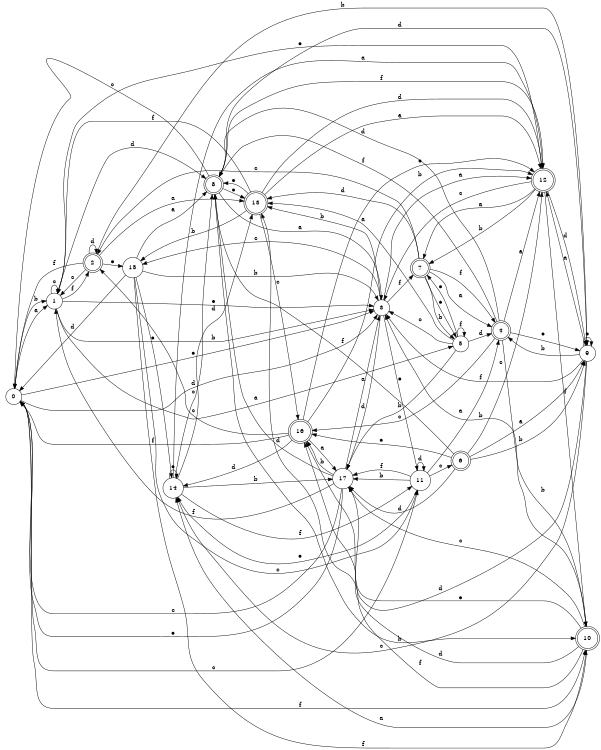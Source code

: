 digraph n15_10 {
__start0 [label="" shape="none"];

rankdir=LR;
size="8,5";

s0 [style="filled", color="black", fillcolor="white" shape="circle", label="0"];
s1 [style="filled", color="black", fillcolor="white" shape="circle", label="1"];
s2 [style="rounded,filled", color="black", fillcolor="white" shape="doublecircle", label="2"];
s3 [style="filled", color="black", fillcolor="white" shape="circle", label="3"];
s4 [style="rounded,filled", color="black", fillcolor="white" shape="doublecircle", label="4"];
s5 [style="filled", color="black", fillcolor="white" shape="circle", label="5"];
s6 [style="rounded,filled", color="black", fillcolor="white" shape="doublecircle", label="6"];
s7 [style="rounded,filled", color="black", fillcolor="white" shape="doublecircle", label="7"];
s8 [style="rounded,filled", color="black", fillcolor="white" shape="doublecircle", label="8"];
s9 [style="filled", color="black", fillcolor="white" shape="circle", label="9"];
s10 [style="rounded,filled", color="black", fillcolor="white" shape="doublecircle", label="10"];
s11 [style="filled", color="black", fillcolor="white" shape="circle", label="11"];
s12 [style="rounded,filled", color="black", fillcolor="white" shape="doublecircle", label="12"];
s13 [style="rounded,filled", color="black", fillcolor="white" shape="doublecircle", label="13"];
s14 [style="filled", color="black", fillcolor="white" shape="circle", label="14"];
s15 [style="filled", color="black", fillcolor="white" shape="circle", label="15"];
s16 [style="rounded,filled", color="black", fillcolor="white" shape="doublecircle", label="16"];
s17 [style="filled", color="black", fillcolor="white" shape="circle", label="17"];
s0 -> s1 [label="a"];
s0 -> s1 [label="b"];
s0 -> s11 [label="c"];
s0 -> s3 [label="d"];
s0 -> s3 [label="e"];
s0 -> s10 [label="f"];
s1 -> s5 [label="a"];
s1 -> s3 [label="b"];
s1 -> s1 [label="c"];
s1 -> s8 [label="d"];
s1 -> s3 [label="e"];
s1 -> s2 [label="f"];
s2 -> s13 [label="a"];
s2 -> s9 [label="b"];
s2 -> s1 [label="c"];
s2 -> s2 [label="d"];
s2 -> s15 [label="e"];
s2 -> s0 [label="f"];
s3 -> s12 [label="a"];
s3 -> s13 [label="b"];
s3 -> s15 [label="c"];
s3 -> s17 [label="d"];
s3 -> s11 [label="e"];
s3 -> s7 [label="f"];
s4 -> s12 [label="a"];
s4 -> s10 [label="b"];
s4 -> s16 [label="c"];
s4 -> s8 [label="d"];
s4 -> s9 [label="e"];
s4 -> s8 [label="f"];
s5 -> s13 [label="a"];
s5 -> s17 [label="b"];
s5 -> s3 [label="c"];
s5 -> s4 [label="d"];
s5 -> s7 [label="e"];
s5 -> s5 [label="f"];
s6 -> s9 [label="a"];
s6 -> s9 [label="b"];
s6 -> s12 [label="c"];
s6 -> s17 [label="d"];
s6 -> s16 [label="e"];
s6 -> s8 [label="f"];
s7 -> s4 [label="a"];
s7 -> s5 [label="b"];
s7 -> s2 [label="c"];
s7 -> s13 [label="d"];
s7 -> s5 [label="e"];
s7 -> s4 [label="f"];
s8 -> s3 [label="a"];
s8 -> s10 [label="b"];
s8 -> s0 [label="c"];
s8 -> s9 [label="d"];
s8 -> s13 [label="e"];
s8 -> s12 [label="f"];
s9 -> s12 [label="a"];
s9 -> s4 [label="b"];
s9 -> s14 [label="c"];
s9 -> s16 [label="d"];
s9 -> s9 [label="e"];
s9 -> s3 [label="f"];
s10 -> s14 [label="a"];
s10 -> s3 [label="b"];
s10 -> s17 [label="c"];
s10 -> s16 [label="d"];
s10 -> s17 [label="e"];
s10 -> s13 [label="f"];
s11 -> s4 [label="a"];
s11 -> s17 [label="b"];
s11 -> s6 [label="c"];
s11 -> s11 [label="d"];
s11 -> s14 [label="e"];
s11 -> s17 [label="f"];
s12 -> s7 [label="a"];
s12 -> s7 [label="b"];
s12 -> s3 [label="c"];
s12 -> s9 [label="d"];
s12 -> s1 [label="e"];
s12 -> s10 [label="f"];
s13 -> s12 [label="a"];
s13 -> s15 [label="b"];
s13 -> s16 [label="c"];
s13 -> s12 [label="d"];
s13 -> s8 [label="e"];
s13 -> s1 [label="f"];
s14 -> s12 [label="a"];
s14 -> s17 [label="b"];
s14 -> s8 [label="c"];
s14 -> s13 [label="d"];
s14 -> s14 [label="e"];
s14 -> s11 [label="f"];
s15 -> s8 [label="a"];
s15 -> s3 [label="b"];
s15 -> s11 [label="c"];
s15 -> s0 [label="d"];
s15 -> s14 [label="e"];
s15 -> s10 [label="f"];
s16 -> s17 [label="a"];
s16 -> s12 [label="b"];
s16 -> s2 [label="c"];
s16 -> s14 [label="d"];
s16 -> s12 [label="e"];
s16 -> s0 [label="f"];
s17 -> s3 [label="a"];
s17 -> s16 [label="b"];
s17 -> s0 [label="c"];
s17 -> s8 [label="d"];
s17 -> s0 [label="e"];
s17 -> s1 [label="f"];

}